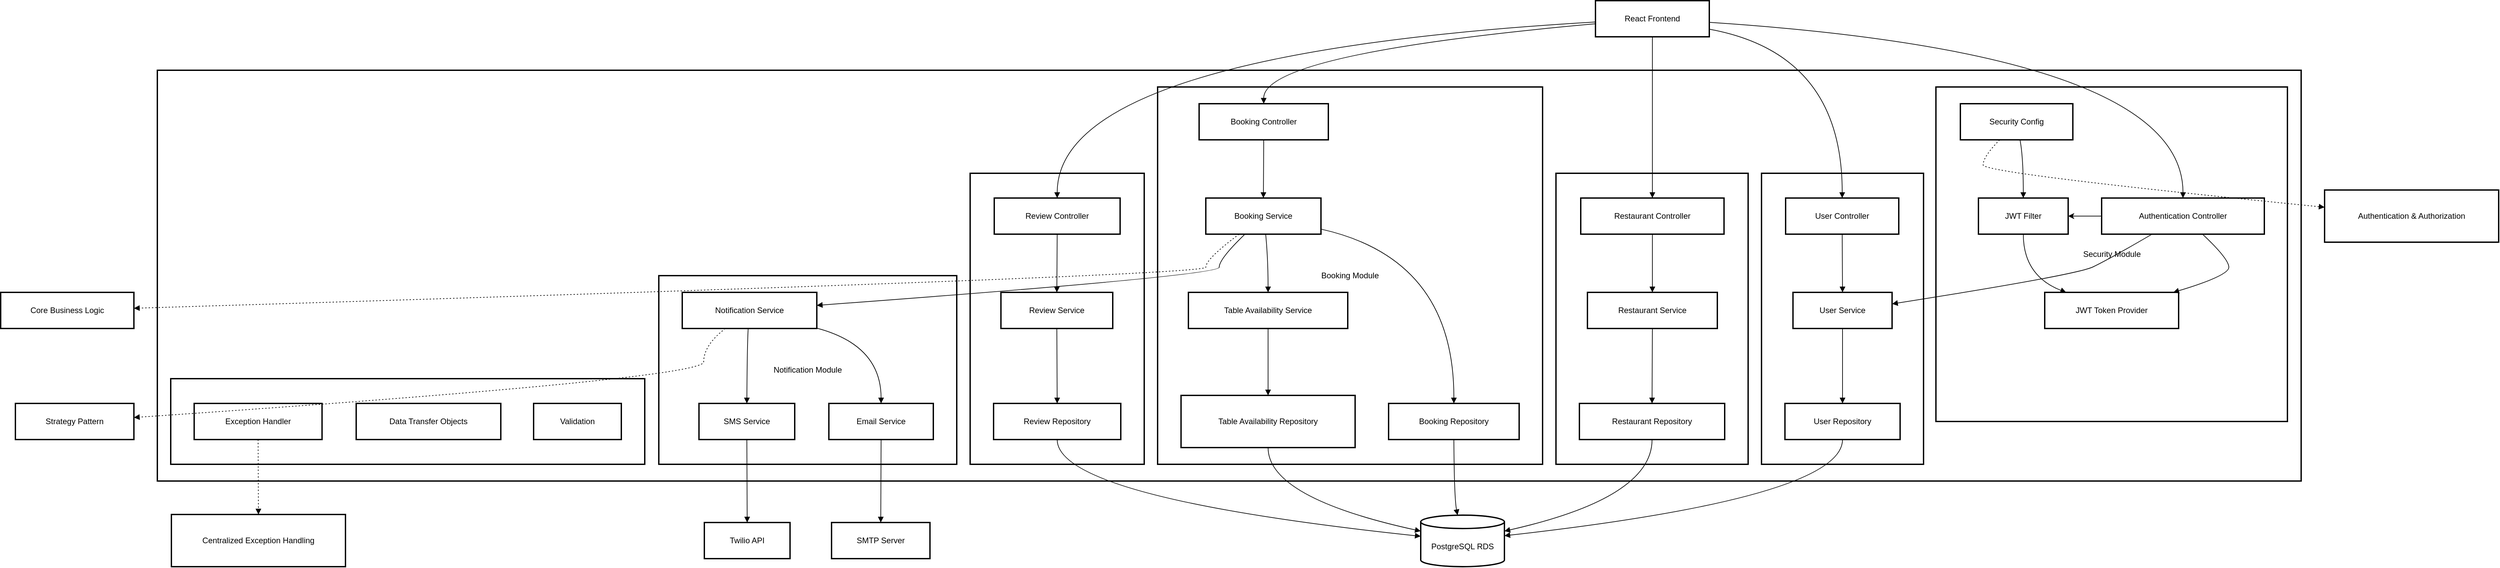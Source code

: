 <mxfile version="26.2.9">
  <diagram name="Page-1" id="lW9Tn5dAu5Ar2mmLq8K-">
    <mxGraphModel dx="4810" dy="3660" grid="1" gridSize="10" guides="1" tooltips="1" connect="1" arrows="1" fold="1" page="1" pageScale="1" pageWidth="850" pageHeight="1100" math="0" shadow="0">
      <root>
        <mxCell id="0" />
        <mxCell id="1" parent="0" />
        <mxCell id="Vhyjj3y1teRu1IEEyOxo-1" value="Thali Book Backend" style="whiteSpace=wrap;strokeWidth=2;" vertex="1" parent="1">
          <mxGeometry x="254" y="124" width="3202" height="614" as="geometry" />
        </mxCell>
        <mxCell id="Vhyjj3y1teRu1IEEyOxo-2" value="Common" style="whiteSpace=wrap;strokeWidth=2;" vertex="1" parent="1">
          <mxGeometry x="274" y="585" width="708" height="128" as="geometry" />
        </mxCell>
        <mxCell id="Vhyjj3y1teRu1IEEyOxo-3" value="Notification Module" style="whiteSpace=wrap;strokeWidth=2;" vertex="1" parent="1">
          <mxGeometry x="1003" y="431" width="445" height="282" as="geometry" />
        </mxCell>
        <mxCell id="Vhyjj3y1teRu1IEEyOxo-4" value="Review Module" style="whiteSpace=wrap;strokeWidth=2;" vertex="1" parent="1">
          <mxGeometry x="1468" y="278" width="260" height="435" as="geometry" />
        </mxCell>
        <mxCell id="Vhyjj3y1teRu1IEEyOxo-5" value="Booking Module" style="whiteSpace=wrap;strokeWidth=2;" vertex="1" parent="1">
          <mxGeometry x="1748" y="149" width="575" height="564" as="geometry" />
        </mxCell>
        <mxCell id="Vhyjj3y1teRu1IEEyOxo-6" value="Restaurant Module" style="whiteSpace=wrap;strokeWidth=2;" vertex="1" parent="1">
          <mxGeometry x="2343" y="278" width="287" height="435" as="geometry" />
        </mxCell>
        <mxCell id="Vhyjj3y1teRu1IEEyOxo-7" value="User Module" style="whiteSpace=wrap;strokeWidth=2;" vertex="1" parent="1">
          <mxGeometry x="2650" y="278" width="242" height="435" as="geometry" />
        </mxCell>
        <mxCell id="Vhyjj3y1teRu1IEEyOxo-8" value="Security Module" style="whiteSpace=wrap;strokeWidth=2;" vertex="1" parent="1">
          <mxGeometry x="2910.5" y="149" width="525" height="500" as="geometry" />
        </mxCell>
        <mxCell id="Vhyjj3y1teRu1IEEyOxo-9" value="JWT Filter" style="whiteSpace=wrap;strokeWidth=2;" vertex="1" parent="1">
          <mxGeometry x="2974" y="315" width="134" height="54" as="geometry" />
        </mxCell>
        <mxCell id="Vhyjj3y1teRu1IEEyOxo-74" value="" style="edgeStyle=orthogonalEdgeStyle;rounded=0;orthogonalLoop=1;jettySize=auto;html=1;" edge="1" parent="1" source="Vhyjj3y1teRu1IEEyOxo-10" target="Vhyjj3y1teRu1IEEyOxo-9">
          <mxGeometry relative="1" as="geometry" />
        </mxCell>
        <mxCell id="Vhyjj3y1teRu1IEEyOxo-10" value="Authentication Controller" style="whiteSpace=wrap;strokeWidth=2;" vertex="1" parent="1">
          <mxGeometry x="3158" y="315" width="243" height="54" as="geometry" />
        </mxCell>
        <mxCell id="Vhyjj3y1teRu1IEEyOxo-11" value="Security Config" style="whiteSpace=wrap;strokeWidth=2;" vertex="1" parent="1">
          <mxGeometry x="2947" y="174" width="168" height="54" as="geometry" />
        </mxCell>
        <mxCell id="Vhyjj3y1teRu1IEEyOxo-12" value="JWT Token Provider" style="whiteSpace=wrap;strokeWidth=2;" vertex="1" parent="1">
          <mxGeometry x="3073" y="456" width="200" height="54" as="geometry" />
        </mxCell>
        <mxCell id="Vhyjj3y1teRu1IEEyOxo-13" value="User Controller" style="whiteSpace=wrap;strokeWidth=2;" vertex="1" parent="1">
          <mxGeometry x="2686" y="315" width="169" height="54" as="geometry" />
        </mxCell>
        <mxCell id="Vhyjj3y1teRu1IEEyOxo-14" value="User Service" style="whiteSpace=wrap;strokeWidth=2;" vertex="1" parent="1">
          <mxGeometry x="2697" y="456" width="148" height="54" as="geometry" />
        </mxCell>
        <mxCell id="Vhyjj3y1teRu1IEEyOxo-15" value="User Repository" style="whiteSpace=wrap;strokeWidth=2;" vertex="1" parent="1">
          <mxGeometry x="2685" y="622" width="172" height="54" as="geometry" />
        </mxCell>
        <mxCell id="Vhyjj3y1teRu1IEEyOxo-16" value="Restaurant Controller" style="whiteSpace=wrap;strokeWidth=2;" vertex="1" parent="1">
          <mxGeometry x="2380" y="315" width="214" height="54" as="geometry" />
        </mxCell>
        <mxCell id="Vhyjj3y1teRu1IEEyOxo-17" value="Restaurant Service" style="whiteSpace=wrap;strokeWidth=2;" vertex="1" parent="1">
          <mxGeometry x="2390" y="456" width="194" height="54" as="geometry" />
        </mxCell>
        <mxCell id="Vhyjj3y1teRu1IEEyOxo-18" value="Restaurant Repository" style="whiteSpace=wrap;strokeWidth=2;" vertex="1" parent="1">
          <mxGeometry x="2378" y="622" width="217" height="54" as="geometry" />
        </mxCell>
        <mxCell id="Vhyjj3y1teRu1IEEyOxo-19" value="Booking Controller" style="whiteSpace=wrap;strokeWidth=2;" vertex="1" parent="1">
          <mxGeometry x="1810" y="174" width="193" height="54" as="geometry" />
        </mxCell>
        <mxCell id="Vhyjj3y1teRu1IEEyOxo-20" value="Booking Service" style="whiteSpace=wrap;strokeWidth=2;" vertex="1" parent="1">
          <mxGeometry x="1820" y="315" width="172" height="54" as="geometry" />
        </mxCell>
        <mxCell id="Vhyjj3y1teRu1IEEyOxo-21" value="Booking Repository" style="whiteSpace=wrap;strokeWidth=2;" vertex="1" parent="1">
          <mxGeometry x="2093" y="622" width="195" height="54" as="geometry" />
        </mxCell>
        <mxCell id="Vhyjj3y1teRu1IEEyOxo-22" value="Table Availability Service" style="whiteSpace=wrap;strokeWidth=2;" vertex="1" parent="1">
          <mxGeometry x="1794" y="456" width="238" height="54" as="geometry" />
        </mxCell>
        <mxCell id="Vhyjj3y1teRu1IEEyOxo-23" value="Table Availability Repository" style="whiteSpace=wrap;strokeWidth=2;" vertex="1" parent="1">
          <mxGeometry x="1783" y="610" width="260" height="78" as="geometry" />
        </mxCell>
        <mxCell id="Vhyjj3y1teRu1IEEyOxo-24" value="Review Controller" style="whiteSpace=wrap;strokeWidth=2;" vertex="1" parent="1">
          <mxGeometry x="1504" y="315" width="188" height="54" as="geometry" />
        </mxCell>
        <mxCell id="Vhyjj3y1teRu1IEEyOxo-25" value="Review Service" style="whiteSpace=wrap;strokeWidth=2;" vertex="1" parent="1">
          <mxGeometry x="1514" y="456" width="167" height="54" as="geometry" />
        </mxCell>
        <mxCell id="Vhyjj3y1teRu1IEEyOxo-26" value="Review Repository" style="whiteSpace=wrap;strokeWidth=2;" vertex="1" parent="1">
          <mxGeometry x="1503" y="622" width="190" height="54" as="geometry" />
        </mxCell>
        <mxCell id="Vhyjj3y1teRu1IEEyOxo-27" value="Notification Service" style="whiteSpace=wrap;strokeWidth=2;" vertex="1" parent="1">
          <mxGeometry x="1038" y="456" width="201" height="54" as="geometry" />
        </mxCell>
        <mxCell id="Vhyjj3y1teRu1IEEyOxo-28" value="Email Service" style="whiteSpace=wrap;strokeWidth=2;" vertex="1" parent="1">
          <mxGeometry x="1257" y="622" width="156" height="54" as="geometry" />
        </mxCell>
        <mxCell id="Vhyjj3y1teRu1IEEyOxo-29" value="SMS Service" style="whiteSpace=wrap;strokeWidth=2;" vertex="1" parent="1">
          <mxGeometry x="1063" y="622" width="143" height="54" as="geometry" />
        </mxCell>
        <mxCell id="Vhyjj3y1teRu1IEEyOxo-30" value="Exception Handler" style="whiteSpace=wrap;strokeWidth=2;" vertex="1" parent="1">
          <mxGeometry x="309" y="622" width="191" height="54" as="geometry" />
        </mxCell>
        <mxCell id="Vhyjj3y1teRu1IEEyOxo-31" value="Data Transfer Objects" style="whiteSpace=wrap;strokeWidth=2;" vertex="1" parent="1">
          <mxGeometry x="551" y="622" width="216" height="54" as="geometry" />
        </mxCell>
        <mxCell id="Vhyjj3y1teRu1IEEyOxo-32" value="Validation" style="whiteSpace=wrap;strokeWidth=2;" vertex="1" parent="1">
          <mxGeometry x="816" y="622" width="131" height="54" as="geometry" />
        </mxCell>
        <mxCell id="Vhyjj3y1teRu1IEEyOxo-33" value="PostgreSQL RDS" style="shape=cylinder3;boundedLbl=1;backgroundOutline=1;size=10;strokeWidth=2;whiteSpace=wrap;" vertex="1" parent="1">
          <mxGeometry x="2141" y="789" width="125" height="77" as="geometry" />
        </mxCell>
        <mxCell id="Vhyjj3y1teRu1IEEyOxo-34" value="React Frontend" style="whiteSpace=wrap;strokeWidth=2;" vertex="1" parent="1">
          <mxGeometry x="2402" y="20" width="170" height="54" as="geometry" />
        </mxCell>
        <mxCell id="Vhyjj3y1teRu1IEEyOxo-35" value="SMTP Server" style="whiteSpace=wrap;strokeWidth=2;" vertex="1" parent="1">
          <mxGeometry x="1261" y="800" width="147" height="54" as="geometry" />
        </mxCell>
        <mxCell id="Vhyjj3y1teRu1IEEyOxo-36" value="Twilio API" style="whiteSpace=wrap;strokeWidth=2;" vertex="1" parent="1">
          <mxGeometry x="1071" y="800" width="128" height="54" as="geometry" />
        </mxCell>
        <mxCell id="Vhyjj3y1teRu1IEEyOxo-37" value="Authentication &amp; Authorization" style="whiteSpace=wrap;strokeWidth=2;" vertex="1" parent="1">
          <mxGeometry x="3491" y="303" width="260" height="78" as="geometry" />
        </mxCell>
        <mxCell id="Vhyjj3y1teRu1IEEyOxo-38" value="Strategy Pattern" style="whiteSpace=wrap;strokeWidth=2;" vertex="1" parent="1">
          <mxGeometry x="42" y="622" width="177" height="54" as="geometry" />
        </mxCell>
        <mxCell id="Vhyjj3y1teRu1IEEyOxo-39" value="Centralized Exception Handling" style="whiteSpace=wrap;strokeWidth=2;" vertex="1" parent="1">
          <mxGeometry x="275" y="788" width="260" height="78" as="geometry" />
        </mxCell>
        <mxCell id="Vhyjj3y1teRu1IEEyOxo-40" value="Core Business Logic" style="whiteSpace=wrap;strokeWidth=2;" vertex="1" parent="1">
          <mxGeometry x="20" y="456" width="199" height="54" as="geometry" />
        </mxCell>
        <mxCell id="Vhyjj3y1teRu1IEEyOxo-41" value="" style="curved=1;startArrow=none;endArrow=block;exitX=0.62;exitY=1;entryX=0.96;entryY=0;rounded=0;" edge="1" parent="1" source="Vhyjj3y1teRu1IEEyOxo-10" target="Vhyjj3y1teRu1IEEyOxo-12">
          <mxGeometry relative="1" as="geometry">
            <Array as="points">
              <mxPoint x="3348" y="406" />
              <mxPoint x="3348" y="431" />
            </Array>
          </mxGeometry>
        </mxCell>
        <mxCell id="Vhyjj3y1teRu1IEEyOxo-42" value="" style="curved=1;startArrow=none;endArrow=block;exitX=0.5;exitY=1;entryX=0.16;entryY=0;rounded=0;" edge="1" parent="1" source="Vhyjj3y1teRu1IEEyOxo-9" target="Vhyjj3y1teRu1IEEyOxo-12">
          <mxGeometry relative="1" as="geometry">
            <Array as="points">
              <mxPoint x="3041" y="431" />
            </Array>
          </mxGeometry>
        </mxCell>
        <mxCell id="Vhyjj3y1teRu1IEEyOxo-43" value="" style="curved=1;startArrow=none;endArrow=block;exitX=0.53;exitY=1;entryX=0.5;entryY=0;rounded=0;" edge="1" parent="1" source="Vhyjj3y1teRu1IEEyOxo-11" target="Vhyjj3y1teRu1IEEyOxo-9">
          <mxGeometry relative="1" as="geometry">
            <Array as="points">
              <mxPoint x="3041" y="253" />
            </Array>
          </mxGeometry>
        </mxCell>
        <mxCell id="Vhyjj3y1teRu1IEEyOxo-44" value="" style="curved=1;startArrow=none;endArrow=block;exitX=0.5;exitY=1;entryX=0.5;entryY=0;rounded=0;" edge="1" parent="1" source="Vhyjj3y1teRu1IEEyOxo-13" target="Vhyjj3y1teRu1IEEyOxo-14">
          <mxGeometry relative="1" as="geometry">
            <Array as="points" />
          </mxGeometry>
        </mxCell>
        <mxCell id="Vhyjj3y1teRu1IEEyOxo-45" value="" style="curved=1;startArrow=none;endArrow=block;exitX=0.5;exitY=1;entryX=0.5;entryY=0;rounded=0;" edge="1" parent="1" source="Vhyjj3y1teRu1IEEyOxo-16" target="Vhyjj3y1teRu1IEEyOxo-17">
          <mxGeometry relative="1" as="geometry">
            <Array as="points" />
          </mxGeometry>
        </mxCell>
        <mxCell id="Vhyjj3y1teRu1IEEyOxo-46" value="" style="curved=1;startArrow=none;endArrow=block;exitX=0.5;exitY=1;entryX=0.5;entryY=0;rounded=0;" edge="1" parent="1" source="Vhyjj3y1teRu1IEEyOxo-19" target="Vhyjj3y1teRu1IEEyOxo-20">
          <mxGeometry relative="1" as="geometry">
            <Array as="points" />
          </mxGeometry>
        </mxCell>
        <mxCell id="Vhyjj3y1teRu1IEEyOxo-47" value="" style="curved=1;startArrow=none;endArrow=block;exitX=0.5;exitY=1;entryX=0.5;entryY=0;rounded=0;" edge="1" parent="1" source="Vhyjj3y1teRu1IEEyOxo-24" target="Vhyjj3y1teRu1IEEyOxo-25">
          <mxGeometry relative="1" as="geometry">
            <Array as="points" />
          </mxGeometry>
        </mxCell>
        <mxCell id="Vhyjj3y1teRu1IEEyOxo-48" value="" style="curved=1;startArrow=none;endArrow=block;exitX=0.31;exitY=1;entryX=1;entryY=0.32;rounded=0;" edge="1" parent="1" source="Vhyjj3y1teRu1IEEyOxo-10" target="Vhyjj3y1teRu1IEEyOxo-14">
          <mxGeometry relative="1" as="geometry">
            <Array as="points">
              <mxPoint x="3170" y="406" />
              <mxPoint x="3120" y="430" />
            </Array>
          </mxGeometry>
        </mxCell>
        <mxCell id="Vhyjj3y1teRu1IEEyOxo-49" value="" style="curved=1;startArrow=none;endArrow=block;exitX=0.5;exitY=1;entryX=0.5;entryY=0;rounded=0;" edge="1" parent="1" source="Vhyjj3y1teRu1IEEyOxo-14" target="Vhyjj3y1teRu1IEEyOxo-15">
          <mxGeometry relative="1" as="geometry">
            <Array as="points" />
          </mxGeometry>
        </mxCell>
        <mxCell id="Vhyjj3y1teRu1IEEyOxo-50" value="" style="curved=1;startArrow=none;endArrow=block;exitX=0.5;exitY=1;entryX=0.5;entryY=0;rounded=0;" edge="1" parent="1" source="Vhyjj3y1teRu1IEEyOxo-17" target="Vhyjj3y1teRu1IEEyOxo-18">
          <mxGeometry relative="1" as="geometry">
            <Array as="points" />
          </mxGeometry>
        </mxCell>
        <mxCell id="Vhyjj3y1teRu1IEEyOxo-51" value="" style="curved=1;startArrow=none;endArrow=block;exitX=1;exitY=0.86;entryX=0.5;entryY=0;rounded=0;" edge="1" parent="1" source="Vhyjj3y1teRu1IEEyOxo-20" target="Vhyjj3y1teRu1IEEyOxo-21">
          <mxGeometry relative="1" as="geometry">
            <Array as="points">
              <mxPoint x="2191" y="406" />
            </Array>
          </mxGeometry>
        </mxCell>
        <mxCell id="Vhyjj3y1teRu1IEEyOxo-52" value="" style="curved=1;startArrow=none;endArrow=block;exitX=0.52;exitY=1;entryX=0.5;entryY=0;rounded=0;" edge="1" parent="1" source="Vhyjj3y1teRu1IEEyOxo-20" target="Vhyjj3y1teRu1IEEyOxo-22">
          <mxGeometry relative="1" as="geometry">
            <Array as="points">
              <mxPoint x="1913" y="406" />
            </Array>
          </mxGeometry>
        </mxCell>
        <mxCell id="Vhyjj3y1teRu1IEEyOxo-53" value="" style="curved=1;startArrow=none;endArrow=block;exitX=0.5;exitY=1;entryX=0.5;entryY=0;rounded=0;" edge="1" parent="1" source="Vhyjj3y1teRu1IEEyOxo-22" target="Vhyjj3y1teRu1IEEyOxo-23">
          <mxGeometry relative="1" as="geometry">
            <Array as="points" />
          </mxGeometry>
        </mxCell>
        <mxCell id="Vhyjj3y1teRu1IEEyOxo-54" value="" style="curved=1;startArrow=none;endArrow=block;exitX=0.5;exitY=1;entryX=0.5;entryY=0;rounded=0;" edge="1" parent="1" source="Vhyjj3y1teRu1IEEyOxo-25" target="Vhyjj3y1teRu1IEEyOxo-26">
          <mxGeometry relative="1" as="geometry">
            <Array as="points" />
          </mxGeometry>
        </mxCell>
        <mxCell id="Vhyjj3y1teRu1IEEyOxo-55" value="" style="curved=1;startArrow=none;endArrow=block;exitX=0.5;exitY=1;entryX=1;entryY=0.4;rounded=0;" edge="1" parent="1" source="Vhyjj3y1teRu1IEEyOxo-15" target="Vhyjj3y1teRu1IEEyOxo-33">
          <mxGeometry relative="1" as="geometry">
            <Array as="points">
              <mxPoint x="2771" y="763" />
            </Array>
          </mxGeometry>
        </mxCell>
        <mxCell id="Vhyjj3y1teRu1IEEyOxo-56" value="" style="curved=1;startArrow=none;endArrow=block;exitX=0.5;exitY=1;entryX=1;entryY=0.31;rounded=0;" edge="1" parent="1" source="Vhyjj3y1teRu1IEEyOxo-18" target="Vhyjj3y1teRu1IEEyOxo-33">
          <mxGeometry relative="1" as="geometry">
            <Array as="points">
              <mxPoint x="2487" y="763" />
            </Array>
          </mxGeometry>
        </mxCell>
        <mxCell id="Vhyjj3y1teRu1IEEyOxo-57" value="" style="curved=1;startArrow=none;endArrow=block;exitX=0.5;exitY=1;entryX=0.44;entryY=0;rounded=0;" edge="1" parent="1" source="Vhyjj3y1teRu1IEEyOxo-21" target="Vhyjj3y1teRu1IEEyOxo-33">
          <mxGeometry relative="1" as="geometry">
            <Array as="points">
              <mxPoint x="2191" y="763" />
            </Array>
          </mxGeometry>
        </mxCell>
        <mxCell id="Vhyjj3y1teRu1IEEyOxo-58" value="" style="curved=1;startArrow=none;endArrow=block;exitX=0.5;exitY=1;entryX=0;entryY=0.31;rounded=0;" edge="1" parent="1" source="Vhyjj3y1teRu1IEEyOxo-23" target="Vhyjj3y1teRu1IEEyOxo-33">
          <mxGeometry relative="1" as="geometry">
            <Array as="points">
              <mxPoint x="1913" y="763" />
            </Array>
          </mxGeometry>
        </mxCell>
        <mxCell id="Vhyjj3y1teRu1IEEyOxo-59" value="" style="curved=1;startArrow=none;endArrow=block;exitX=0.5;exitY=1;entryX=0;entryY=0.41;rounded=0;" edge="1" parent="1" source="Vhyjj3y1teRu1IEEyOxo-26" target="Vhyjj3y1teRu1IEEyOxo-33">
          <mxGeometry relative="1" as="geometry">
            <Array as="points">
              <mxPoint x="1598" y="763" />
            </Array>
          </mxGeometry>
        </mxCell>
        <mxCell id="Vhyjj3y1teRu1IEEyOxo-60" value="" style="curved=1;startArrow=none;endArrow=block;exitX=0.34;exitY=1;entryX=1;entryY=0.36;rounded=0;" edge="1" parent="1" source="Vhyjj3y1teRu1IEEyOxo-20" target="Vhyjj3y1teRu1IEEyOxo-27">
          <mxGeometry relative="1" as="geometry">
            <Array as="points">
              <mxPoint x="1840" y="406" />
              <mxPoint x="1840" y="431" />
            </Array>
          </mxGeometry>
        </mxCell>
        <mxCell id="Vhyjj3y1teRu1IEEyOxo-61" value="" style="curved=1;startArrow=none;endArrow=block;exitX=1;exitY=0.99;entryX=0.5;entryY=0;rounded=0;" edge="1" parent="1" source="Vhyjj3y1teRu1IEEyOxo-27" target="Vhyjj3y1teRu1IEEyOxo-28">
          <mxGeometry relative="1" as="geometry">
            <Array as="points">
              <mxPoint x="1335" y="535" />
            </Array>
          </mxGeometry>
        </mxCell>
        <mxCell id="Vhyjj3y1teRu1IEEyOxo-62" value="" style="curved=1;startArrow=none;endArrow=block;exitX=0.49;exitY=1;entryX=0.5;entryY=0;rounded=0;" edge="1" parent="1" source="Vhyjj3y1teRu1IEEyOxo-27" target="Vhyjj3y1teRu1IEEyOxo-29">
          <mxGeometry relative="1" as="geometry">
            <Array as="points">
              <mxPoint x="1135" y="535" />
            </Array>
          </mxGeometry>
        </mxCell>
        <mxCell id="Vhyjj3y1teRu1IEEyOxo-63" value="" style="curved=1;startArrow=none;endArrow=block;exitX=0.5;exitY=1;entryX=0.5;entryY=0;rounded=0;" edge="1" parent="1" source="Vhyjj3y1teRu1IEEyOxo-28" target="Vhyjj3y1teRu1IEEyOxo-35">
          <mxGeometry relative="1" as="geometry">
            <Array as="points" />
          </mxGeometry>
        </mxCell>
        <mxCell id="Vhyjj3y1teRu1IEEyOxo-64" value="" style="curved=1;startArrow=none;endArrow=block;exitX=0.5;exitY=1;entryX=0.5;entryY=0;rounded=0;" edge="1" parent="1" source="Vhyjj3y1teRu1IEEyOxo-29" target="Vhyjj3y1teRu1IEEyOxo-36">
          <mxGeometry relative="1" as="geometry">
            <Array as="points" />
          </mxGeometry>
        </mxCell>
        <mxCell id="Vhyjj3y1teRu1IEEyOxo-65" value="" style="curved=1;startArrow=none;endArrow=block;exitX=1;exitY=0.6;entryX=0.5;entryY=0;rounded=0;" edge="1" parent="1" source="Vhyjj3y1teRu1IEEyOxo-34" target="Vhyjj3y1teRu1IEEyOxo-10">
          <mxGeometry relative="1" as="geometry">
            <Array as="points">
              <mxPoint x="3280" y="99" />
            </Array>
          </mxGeometry>
        </mxCell>
        <mxCell id="Vhyjj3y1teRu1IEEyOxo-66" value="" style="curved=1;startArrow=none;endArrow=block;exitX=1;exitY=0.79;entryX=0.5;entryY=0;rounded=0;" edge="1" parent="1" source="Vhyjj3y1teRu1IEEyOxo-34" target="Vhyjj3y1teRu1IEEyOxo-13">
          <mxGeometry relative="1" as="geometry">
            <Array as="points">
              <mxPoint x="2771" y="99" />
            </Array>
          </mxGeometry>
        </mxCell>
        <mxCell id="Vhyjj3y1teRu1IEEyOxo-67" value="" style="curved=1;startArrow=none;endArrow=block;exitX=0.5;exitY=1;entryX=0.5;entryY=0;rounded=0;" edge="1" parent="1" source="Vhyjj3y1teRu1IEEyOxo-34" target="Vhyjj3y1teRu1IEEyOxo-16">
          <mxGeometry relative="1" as="geometry">
            <Array as="points" />
          </mxGeometry>
        </mxCell>
        <mxCell id="Vhyjj3y1teRu1IEEyOxo-68" value="" style="curved=1;startArrow=none;endArrow=block;exitX=0;exitY=0.64;entryX=0.5;entryY=0;rounded=0;" edge="1" parent="1" source="Vhyjj3y1teRu1IEEyOxo-34" target="Vhyjj3y1teRu1IEEyOxo-19">
          <mxGeometry relative="1" as="geometry">
            <Array as="points">
              <mxPoint x="1906" y="99" />
            </Array>
          </mxGeometry>
        </mxCell>
        <mxCell id="Vhyjj3y1teRu1IEEyOxo-69" value="" style="curved=1;startArrow=none;endArrow=block;exitX=0;exitY=0.59;entryX=0.5;entryY=0;rounded=0;" edge="1" parent="1" source="Vhyjj3y1teRu1IEEyOxo-34" target="Vhyjj3y1teRu1IEEyOxo-24">
          <mxGeometry relative="1" as="geometry">
            <Array as="points">
              <mxPoint x="1598" y="99" />
            </Array>
          </mxGeometry>
        </mxCell>
        <mxCell id="Vhyjj3y1teRu1IEEyOxo-70" value="" style="curved=1;dashed=1;dashPattern=2 3;startArrow=none;endArrow=block;exitX=0.35;exitY=1;entryX=0;entryY=0.33;rounded=0;" edge="1" parent="1" source="Vhyjj3y1teRu1IEEyOxo-11" target="Vhyjj3y1teRu1IEEyOxo-37">
          <mxGeometry relative="1" as="geometry">
            <Array as="points">
              <mxPoint x="2981" y="253" />
              <mxPoint x="2981" y="278" />
            </Array>
          </mxGeometry>
        </mxCell>
        <mxCell id="Vhyjj3y1teRu1IEEyOxo-71" value="" style="curved=1;dashed=1;dashPattern=2 3;startArrow=none;endArrow=block;exitX=0.32;exitY=1;entryX=1;entryY=0.39;rounded=0;" edge="1" parent="1" source="Vhyjj3y1teRu1IEEyOxo-27" target="Vhyjj3y1teRu1IEEyOxo-38">
          <mxGeometry relative="1" as="geometry">
            <Array as="points">
              <mxPoint x="1070" y="535" />
              <mxPoint x="1070" y="585" />
            </Array>
          </mxGeometry>
        </mxCell>
        <mxCell id="Vhyjj3y1teRu1IEEyOxo-72" value="" style="curved=1;dashed=1;dashPattern=2 3;startArrow=none;endArrow=block;exitX=0.5;exitY=1;entryX=0.5;entryY=0;rounded=0;" edge="1" parent="1" source="Vhyjj3y1teRu1IEEyOxo-30" target="Vhyjj3y1teRu1IEEyOxo-39">
          <mxGeometry relative="1" as="geometry">
            <Array as="points" />
          </mxGeometry>
        </mxCell>
        <mxCell id="Vhyjj3y1teRu1IEEyOxo-73" value="" style="curved=1;dashed=1;dashPattern=2 3;startArrow=none;endArrow=block;exitX=0.29;exitY=1;entryX=1;entryY=0.44;rounded=0;" edge="1" parent="1" source="Vhyjj3y1teRu1IEEyOxo-20" target="Vhyjj3y1teRu1IEEyOxo-40">
          <mxGeometry relative="1" as="geometry">
            <Array as="points">
              <mxPoint x="1820" y="406" />
              <mxPoint x="1820" y="431" />
            </Array>
          </mxGeometry>
        </mxCell>
      </root>
    </mxGraphModel>
  </diagram>
</mxfile>
